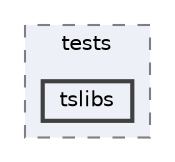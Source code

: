 digraph "env/lib/python3.12/site-packages/pandas/tests/tslibs"
{
 // LATEX_PDF_SIZE
  bgcolor="transparent";
  edge [fontname=Helvetica,fontsize=10,labelfontname=Helvetica,labelfontsize=10];
  node [fontname=Helvetica,fontsize=10,shape=box,height=0.2,width=0.4];
  compound=true
  subgraph clusterdir_91871cae130114fea1adc38d91e4f59c {
    graph [ bgcolor="#edf0f7", pencolor="grey50", label="tests", fontname=Helvetica,fontsize=10 style="filled,dashed", URL="dir_91871cae130114fea1adc38d91e4f59c.html",tooltip=""]
  dir_6d916bc4a44361a667e845e947ce1cbb [label="tslibs", fillcolor="#edf0f7", color="grey25", style="filled,bold", URL="dir_6d916bc4a44361a667e845e947ce1cbb.html",tooltip=""];
  }
}
